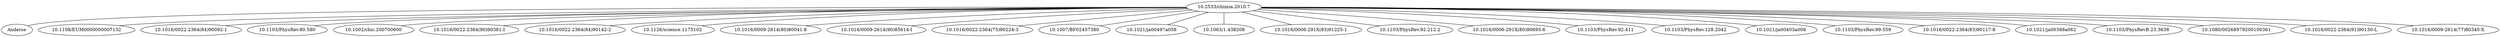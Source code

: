 strict graph mind_map141 {
	"10.2533/chimia.2010.7" -- Anderse
	"10.2533/chimia.2010.7" -- "10.1108/EUM0000000007132"
	"10.2533/chimia.2010.7" -- "10.1016/0022-2364(84)90092-1"
	"10.2533/chimia.2010.7" -- "10.1103/PhysRev.80.580"
	"10.2533/chimia.2010.7" -- "10.1002/cbic.200700600"
	"10.2533/chimia.2010.7" -- "10.1016/0022-2364(90)90381-I"
	"10.2533/chimia.2010.7" -- "10.1016/0022-2364(84)90142-2"
	"10.2533/chimia.2010.7" -- "10.1126/science.1175102"
	"10.2533/chimia.2010.7" -- "10.1016/0009-2614(80)80041-8"
	"10.2533/chimia.2010.7" -- "10.1016/0009-2614(90)85614-I"
	"10.2533/chimia.2010.7" -- "10.1016/0022-2364(75)90224-3"
	"10.2533/chimia.2010.7" -- "10.1007/BF02457380"
	"10.2533/chimia.2010.7" -- "10.1021/ja00497a058"
	"10.2533/chimia.2010.7" -- "10.1063/1.438208"
	"10.2533/chimia.2010.7" -- "10.1016/0006-291X(83)91225-1"
	"10.2533/chimia.2010.7" -- "10.1103/PhysRev.92.212.2"
	"10.2533/chimia.2010.7" -- "10.1016/0006-291X(80)90695-6"
	"10.2533/chimia.2010.7" -- "10.1103/PhysRev.92.411"
	"10.2533/chimia.2010.7" -- "10.1103/PhysRev.128.2042"
	"10.2533/chimia.2010.7" -- "10.1021/ja00403a008"
	"10.2533/chimia.2010.7" -- "10.1103/PhysRev.99.559"
	"10.2533/chimia.2010.7" -- "10.1016/0022-2364(83)90117-8"
	"10.2533/chimia.2010.7" -- "10.1021/ja00388a062"
	"10.2533/chimia.2010.7" -- "10.1103/PhysRevB.23.3638"
	"10.2533/chimia.2010.7" -- "10.1080/00268979200100361"
	"10.2533/chimia.2010.7" -- "10.1016/0022-2364(91)90130-L"
	"10.2533/chimia.2010.7" -- "10.1016/0009-2614(77)80345-X"
}
